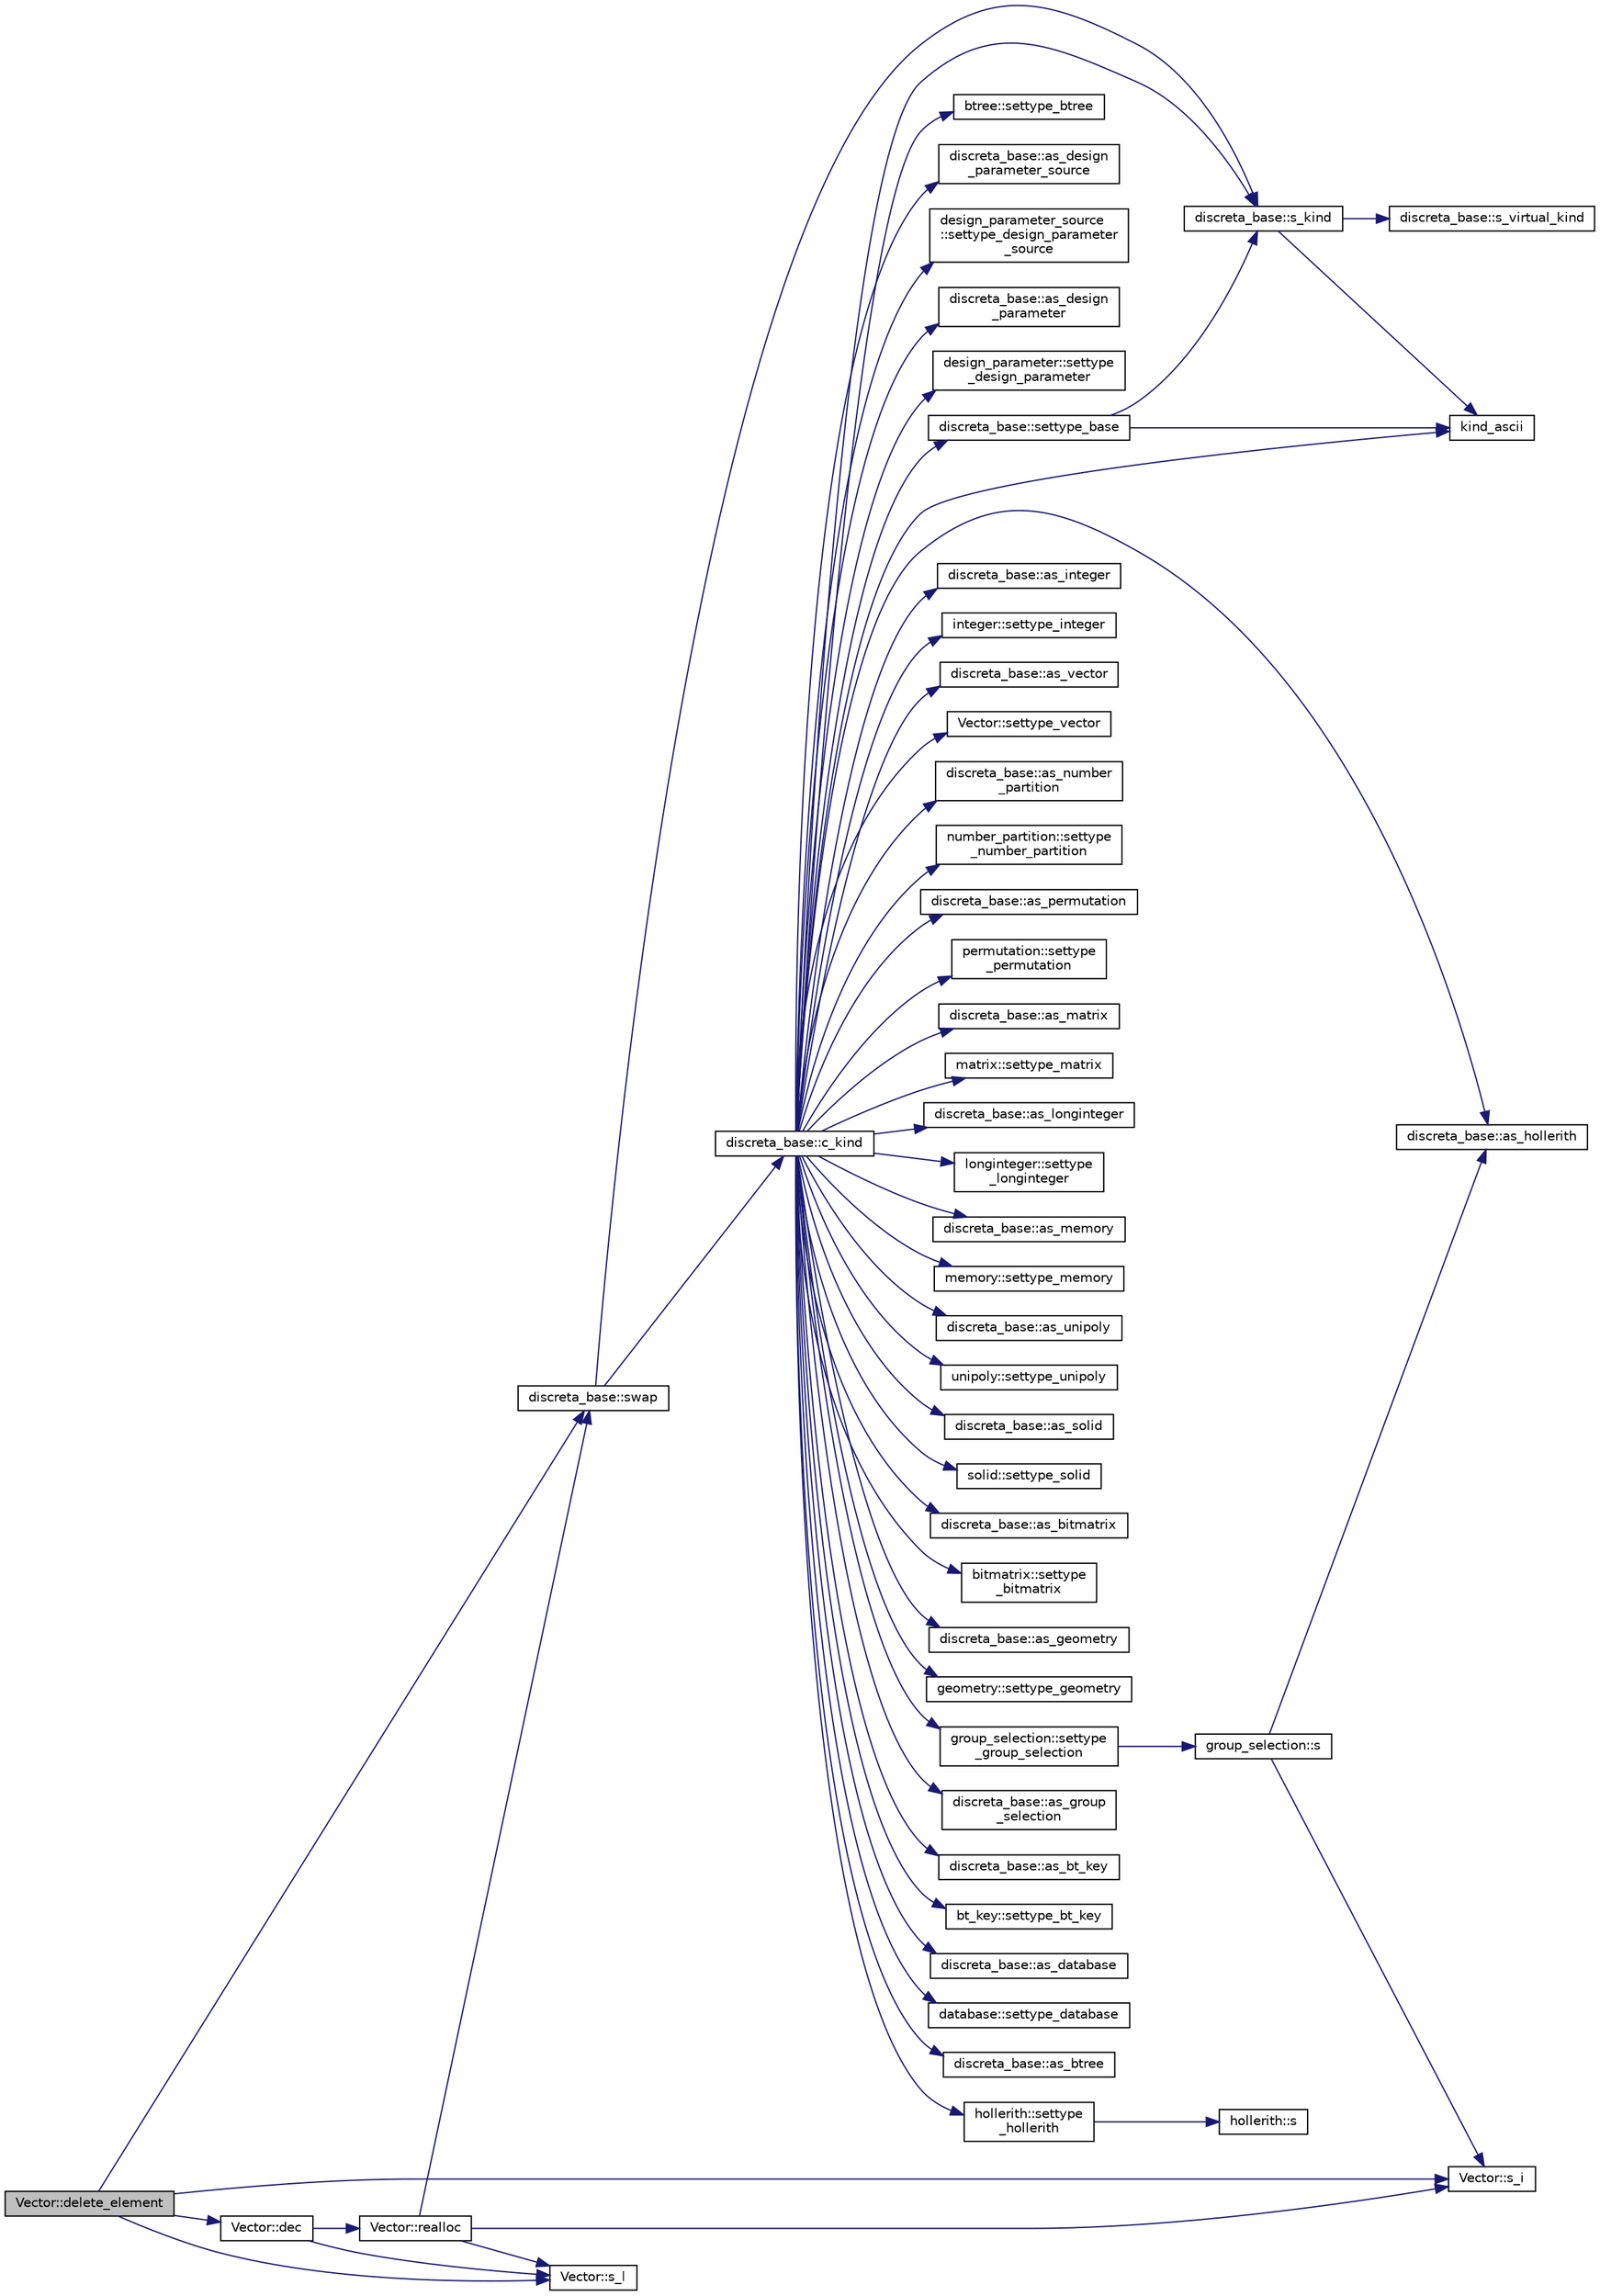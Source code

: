digraph "Vector::delete_element"
{
  edge [fontname="Helvetica",fontsize="10",labelfontname="Helvetica",labelfontsize="10"];
  node [fontname="Helvetica",fontsize="10",shape=record];
  rankdir="LR";
  Node1104 [label="Vector::delete_element",height=0.2,width=0.4,color="black", fillcolor="grey75", style="filled", fontcolor="black"];
  Node1104 -> Node1105 [color="midnightblue",fontsize="10",style="solid",fontname="Helvetica"];
  Node1105 [label="Vector::s_l",height=0.2,width=0.4,color="black", fillcolor="white", style="filled",URL="$d5/db2/class_vector.html#ad2dc082288f858d22a528832289e0704"];
  Node1104 -> Node1106 [color="midnightblue",fontsize="10",style="solid",fontname="Helvetica"];
  Node1106 [label="Vector::s_i",height=0.2,width=0.4,color="black", fillcolor="white", style="filled",URL="$d5/db2/class_vector.html#a1c4fe1752523df8119f70dd550244871"];
  Node1104 -> Node1107 [color="midnightblue",fontsize="10",style="solid",fontname="Helvetica"];
  Node1107 [label="discreta_base::swap",height=0.2,width=0.4,color="black", fillcolor="white", style="filled",URL="$d7/d71/classdiscreta__base.html#a2e8acbb9d3476675dac5b6a583b0293e"];
  Node1107 -> Node1108 [color="midnightblue",fontsize="10",style="solid",fontname="Helvetica"];
  Node1108 [label="discreta_base::s_kind",height=0.2,width=0.4,color="black", fillcolor="white", style="filled",URL="$d7/d71/classdiscreta__base.html#a8a830025c74adbbc3362418a7c2ba157"];
  Node1108 -> Node1109 [color="midnightblue",fontsize="10",style="solid",fontname="Helvetica"];
  Node1109 [label="discreta_base::s_virtual_kind",height=0.2,width=0.4,color="black", fillcolor="white", style="filled",URL="$d7/d71/classdiscreta__base.html#a52778a6d6943a468be083d0785d418fb"];
  Node1108 -> Node1110 [color="midnightblue",fontsize="10",style="solid",fontname="Helvetica"];
  Node1110 [label="kind_ascii",height=0.2,width=0.4,color="black", fillcolor="white", style="filled",URL="$d9/d60/discreta_8h.html#ad0ce825a9f29bc6cec27e1b64cfe27bf"];
  Node1107 -> Node1111 [color="midnightblue",fontsize="10",style="solid",fontname="Helvetica"];
  Node1111 [label="discreta_base::c_kind",height=0.2,width=0.4,color="black", fillcolor="white", style="filled",URL="$d7/d71/classdiscreta__base.html#adc2ff61589c2d083688e7a43f333cb62"];
  Node1111 -> Node1112 [color="midnightblue",fontsize="10",style="solid",fontname="Helvetica"];
  Node1112 [label="discreta_base::settype_base",height=0.2,width=0.4,color="black", fillcolor="white", style="filled",URL="$d7/d71/classdiscreta__base.html#a4f42899a89447d1c3993ea07c38f8ad4"];
  Node1112 -> Node1108 [color="midnightblue",fontsize="10",style="solid",fontname="Helvetica"];
  Node1112 -> Node1110 [color="midnightblue",fontsize="10",style="solid",fontname="Helvetica"];
  Node1111 -> Node1113 [color="midnightblue",fontsize="10",style="solid",fontname="Helvetica"];
  Node1113 [label="discreta_base::as_integer",height=0.2,width=0.4,color="black", fillcolor="white", style="filled",URL="$d7/d71/classdiscreta__base.html#a00d7691eaf874fd283d942692fe8dd26"];
  Node1111 -> Node1114 [color="midnightblue",fontsize="10",style="solid",fontname="Helvetica"];
  Node1114 [label="integer::settype_integer",height=0.2,width=0.4,color="black", fillcolor="white", style="filled",URL="$d0/de5/classinteger.html#a6265c65ef311229acd513d748faba796"];
  Node1111 -> Node1115 [color="midnightblue",fontsize="10",style="solid",fontname="Helvetica"];
  Node1115 [label="discreta_base::as_vector",height=0.2,width=0.4,color="black", fillcolor="white", style="filled",URL="$d7/d71/classdiscreta__base.html#a7bdd6cae39c380b128ee9e17e42cf020"];
  Node1111 -> Node1116 [color="midnightblue",fontsize="10",style="solid",fontname="Helvetica"];
  Node1116 [label="Vector::settype_vector",height=0.2,width=0.4,color="black", fillcolor="white", style="filled",URL="$d5/db2/class_vector.html#a34e0d00b18c051f23904a8429fa6c8b4"];
  Node1111 -> Node1117 [color="midnightblue",fontsize="10",style="solid",fontname="Helvetica"];
  Node1117 [label="discreta_base::as_number\l_partition",height=0.2,width=0.4,color="black", fillcolor="white", style="filled",URL="$d7/d71/classdiscreta__base.html#a307aa09de0e925d46697707968ffab00"];
  Node1111 -> Node1118 [color="midnightblue",fontsize="10",style="solid",fontname="Helvetica"];
  Node1118 [label="number_partition::settype\l_number_partition",height=0.2,width=0.4,color="black", fillcolor="white", style="filled",URL="$df/d50/classnumber__partition.html#a3aaec1b557758f643ffc8555bbc358be"];
  Node1111 -> Node1119 [color="midnightblue",fontsize="10",style="solid",fontname="Helvetica"];
  Node1119 [label="discreta_base::as_permutation",height=0.2,width=0.4,color="black", fillcolor="white", style="filled",URL="$d7/d71/classdiscreta__base.html#aa4e72f36a82984239b12ae831e131098"];
  Node1111 -> Node1120 [color="midnightblue",fontsize="10",style="solid",fontname="Helvetica"];
  Node1120 [label="permutation::settype\l_permutation",height=0.2,width=0.4,color="black", fillcolor="white", style="filled",URL="$d0/d08/classpermutation.html#af1eea29f86195cede9562e444664c28c"];
  Node1111 -> Node1121 [color="midnightblue",fontsize="10",style="solid",fontname="Helvetica"];
  Node1121 [label="discreta_base::as_matrix",height=0.2,width=0.4,color="black", fillcolor="white", style="filled",URL="$d7/d71/classdiscreta__base.html#ae4d7f56d917a4707b838fbffde6467ff"];
  Node1111 -> Node1122 [color="midnightblue",fontsize="10",style="solid",fontname="Helvetica"];
  Node1122 [label="matrix::settype_matrix",height=0.2,width=0.4,color="black", fillcolor="white", style="filled",URL="$d1/d8d/classmatrix.html#a1780283a64a789e4084d792683d276bb"];
  Node1111 -> Node1123 [color="midnightblue",fontsize="10",style="solid",fontname="Helvetica"];
  Node1123 [label="discreta_base::as_longinteger",height=0.2,width=0.4,color="black", fillcolor="white", style="filled",URL="$d7/d71/classdiscreta__base.html#a20a094639eb711b10c8694c51937f7cd"];
  Node1111 -> Node1124 [color="midnightblue",fontsize="10",style="solid",fontname="Helvetica"];
  Node1124 [label="longinteger::settype\l_longinteger",height=0.2,width=0.4,color="black", fillcolor="white", style="filled",URL="$d3/d71/classlonginteger.html#ae5f811ece8df31b9ff114368a18e1dc5"];
  Node1111 -> Node1125 [color="midnightblue",fontsize="10",style="solid",fontname="Helvetica"];
  Node1125 [label="discreta_base::as_memory",height=0.2,width=0.4,color="black", fillcolor="white", style="filled",URL="$d7/d71/classdiscreta__base.html#ad94b2d7dce0cd4fa22db57f6e79c4bd2"];
  Node1111 -> Node1126 [color="midnightblue",fontsize="10",style="solid",fontname="Helvetica"];
  Node1126 [label="memory::settype_memory",height=0.2,width=0.4,color="black", fillcolor="white", style="filled",URL="$d8/d99/classmemory.html#a33aae277f9b8fe36b02e9d5da895451b"];
  Node1111 -> Node1127 [color="midnightblue",fontsize="10",style="solid",fontname="Helvetica"];
  Node1127 [label="discreta_base::as_unipoly",height=0.2,width=0.4,color="black", fillcolor="white", style="filled",URL="$d7/d71/classdiscreta__base.html#ad50d8027f039fe5c2478cddb243adc9d"];
  Node1111 -> Node1128 [color="midnightblue",fontsize="10",style="solid",fontname="Helvetica"];
  Node1128 [label="unipoly::settype_unipoly",height=0.2,width=0.4,color="black", fillcolor="white", style="filled",URL="$d1/d89/classunipoly.html#a8db854fcc85c5e1150b1f1b1c005c95b"];
  Node1111 -> Node1129 [color="midnightblue",fontsize="10",style="solid",fontname="Helvetica"];
  Node1129 [label="discreta_base::as_solid",height=0.2,width=0.4,color="black", fillcolor="white", style="filled",URL="$d7/d71/classdiscreta__base.html#a1fc5f2b85ec97ab0a69dd64903c970a5"];
  Node1111 -> Node1130 [color="midnightblue",fontsize="10",style="solid",fontname="Helvetica"];
  Node1130 [label="solid::settype_solid",height=0.2,width=0.4,color="black", fillcolor="white", style="filled",URL="$d8/def/classsolid.html#a775bd4821f75a8aee4ea3d4335ff90e0"];
  Node1111 -> Node1131 [color="midnightblue",fontsize="10",style="solid",fontname="Helvetica"];
  Node1131 [label="discreta_base::as_bitmatrix",height=0.2,width=0.4,color="black", fillcolor="white", style="filled",URL="$d7/d71/classdiscreta__base.html#a071ad54ea8ef6c9d1d15f532e5a76df6"];
  Node1111 -> Node1132 [color="midnightblue",fontsize="10",style="solid",fontname="Helvetica"];
  Node1132 [label="bitmatrix::settype\l_bitmatrix",height=0.2,width=0.4,color="black", fillcolor="white", style="filled",URL="$de/dc8/classbitmatrix.html#acb571d947f9526665ebbdc0ce3e2a973"];
  Node1111 -> Node1133 [color="midnightblue",fontsize="10",style="solid",fontname="Helvetica"];
  Node1133 [label="discreta_base::as_geometry",height=0.2,width=0.4,color="black", fillcolor="white", style="filled",URL="$d7/d71/classdiscreta__base.html#a38fc7b4cdd830703e9d87354b79bc5c8"];
  Node1111 -> Node1134 [color="midnightblue",fontsize="10",style="solid",fontname="Helvetica"];
  Node1134 [label="geometry::settype_geometry",height=0.2,width=0.4,color="black", fillcolor="white", style="filled",URL="$da/d44/classgeometry.html#ab4a336baba6a3f56f5ffa053a5be5ba7"];
  Node1111 -> Node1135 [color="midnightblue",fontsize="10",style="solid",fontname="Helvetica"];
  Node1135 [label="discreta_base::as_hollerith",height=0.2,width=0.4,color="black", fillcolor="white", style="filled",URL="$d7/d71/classdiscreta__base.html#a3e66f82711f314710107e2f29e589690"];
  Node1111 -> Node1136 [color="midnightblue",fontsize="10",style="solid",fontname="Helvetica"];
  Node1136 [label="hollerith::settype\l_hollerith",height=0.2,width=0.4,color="black", fillcolor="white", style="filled",URL="$d8/d99/classhollerith.html#a23bbd4acfc88a0e90f1245f243f51f76"];
  Node1136 -> Node1137 [color="midnightblue",fontsize="10",style="solid",fontname="Helvetica"];
  Node1137 [label="hollerith::s",height=0.2,width=0.4,color="black", fillcolor="white", style="filled",URL="$d8/d99/classhollerith.html#af61fce2d06f211b25fe3838e4dfee77a"];
  Node1111 -> Node1138 [color="midnightblue",fontsize="10",style="solid",fontname="Helvetica"];
  Node1138 [label="discreta_base::as_group\l_selection",height=0.2,width=0.4,color="black", fillcolor="white", style="filled",URL="$d7/d71/classdiscreta__base.html#aae1bac4883c567718bef9fb610abbdc8"];
  Node1111 -> Node1139 [color="midnightblue",fontsize="10",style="solid",fontname="Helvetica"];
  Node1139 [label="group_selection::settype\l_group_selection",height=0.2,width=0.4,color="black", fillcolor="white", style="filled",URL="$d6/db0/classgroup__selection.html#a015ed73b7b8d784bedd4d11ac1fc0ec1"];
  Node1139 -> Node1140 [color="midnightblue",fontsize="10",style="solid",fontname="Helvetica"];
  Node1140 [label="group_selection::s",height=0.2,width=0.4,color="black", fillcolor="white", style="filled",URL="$d6/db0/classgroup__selection.html#a686cb0c6a3a040796b112b8007ea8223"];
  Node1140 -> Node1106 [color="midnightblue",fontsize="10",style="solid",fontname="Helvetica"];
  Node1140 -> Node1135 [color="midnightblue",fontsize="10",style="solid",fontname="Helvetica"];
  Node1111 -> Node1141 [color="midnightblue",fontsize="10",style="solid",fontname="Helvetica"];
  Node1141 [label="discreta_base::as_bt_key",height=0.2,width=0.4,color="black", fillcolor="white", style="filled",URL="$d7/d71/classdiscreta__base.html#a2734c6e08dca17cf6588bd5064ec1b9f"];
  Node1111 -> Node1142 [color="midnightblue",fontsize="10",style="solid",fontname="Helvetica"];
  Node1142 [label="bt_key::settype_bt_key",height=0.2,width=0.4,color="black", fillcolor="white", style="filled",URL="$d1/de5/classbt__key.html#a352bb10beb7c789d8d29373035824800"];
  Node1111 -> Node1143 [color="midnightblue",fontsize="10",style="solid",fontname="Helvetica"];
  Node1143 [label="discreta_base::as_database",height=0.2,width=0.4,color="black", fillcolor="white", style="filled",URL="$d7/d71/classdiscreta__base.html#ab055d39d58210a2b03ba3d33703b09a9"];
  Node1111 -> Node1144 [color="midnightblue",fontsize="10",style="solid",fontname="Helvetica"];
  Node1144 [label="database::settype_database",height=0.2,width=0.4,color="black", fillcolor="white", style="filled",URL="$db/d72/classdatabase.html#a014639aa001462e480eb1f3984839b72"];
  Node1111 -> Node1145 [color="midnightblue",fontsize="10",style="solid",fontname="Helvetica"];
  Node1145 [label="discreta_base::as_btree",height=0.2,width=0.4,color="black", fillcolor="white", style="filled",URL="$d7/d71/classdiscreta__base.html#a78e76674cef2ec113c17989c11288778"];
  Node1111 -> Node1146 [color="midnightblue",fontsize="10",style="solid",fontname="Helvetica"];
  Node1146 [label="btree::settype_btree",height=0.2,width=0.4,color="black", fillcolor="white", style="filled",URL="$dd/db0/classbtree.html#a5a1b9773c848908a6050cc733d2d9780"];
  Node1111 -> Node1147 [color="midnightblue",fontsize="10",style="solid",fontname="Helvetica"];
  Node1147 [label="discreta_base::as_design\l_parameter_source",height=0.2,width=0.4,color="black", fillcolor="white", style="filled",URL="$d7/d71/classdiscreta__base.html#a59cbf837c6582ded5bc586265d13d81a"];
  Node1111 -> Node1148 [color="midnightblue",fontsize="10",style="solid",fontname="Helvetica"];
  Node1148 [label="design_parameter_source\l::settype_design_parameter\l_source",height=0.2,width=0.4,color="black", fillcolor="white", style="filled",URL="$df/d4b/classdesign__parameter__source.html#a3af3b851df87bd1661fb9c9ce18822c8"];
  Node1111 -> Node1149 [color="midnightblue",fontsize="10",style="solid",fontname="Helvetica"];
  Node1149 [label="discreta_base::as_design\l_parameter",height=0.2,width=0.4,color="black", fillcolor="white", style="filled",URL="$d7/d71/classdiscreta__base.html#aab24ff38ea1c5471ab3de42e014d0f2a"];
  Node1111 -> Node1150 [color="midnightblue",fontsize="10",style="solid",fontname="Helvetica"];
  Node1150 [label="design_parameter::settype\l_design_parameter",height=0.2,width=0.4,color="black", fillcolor="white", style="filled",URL="$da/d94/classdesign__parameter.html#a8b19d277f2b7d09c2531a527dfc0359e"];
  Node1111 -> Node1110 [color="midnightblue",fontsize="10",style="solid",fontname="Helvetica"];
  Node1111 -> Node1108 [color="midnightblue",fontsize="10",style="solid",fontname="Helvetica"];
  Node1104 -> Node1151 [color="midnightblue",fontsize="10",style="solid",fontname="Helvetica"];
  Node1151 [label="Vector::dec",height=0.2,width=0.4,color="black", fillcolor="white", style="filled",URL="$d5/db2/class_vector.html#ac2c2f8a845000951b008bbe833be3fd4"];
  Node1151 -> Node1105 [color="midnightblue",fontsize="10",style="solid",fontname="Helvetica"];
  Node1151 -> Node1152 [color="midnightblue",fontsize="10",style="solid",fontname="Helvetica"];
  Node1152 [label="Vector::realloc",height=0.2,width=0.4,color="black", fillcolor="white", style="filled",URL="$d5/db2/class_vector.html#a00aff28a4a7cacc8c5aaf44b6f3fb3a5"];
  Node1152 -> Node1105 [color="midnightblue",fontsize="10",style="solid",fontname="Helvetica"];
  Node1152 -> Node1106 [color="midnightblue",fontsize="10",style="solid",fontname="Helvetica"];
  Node1152 -> Node1107 [color="midnightblue",fontsize="10",style="solid",fontname="Helvetica"];
}
